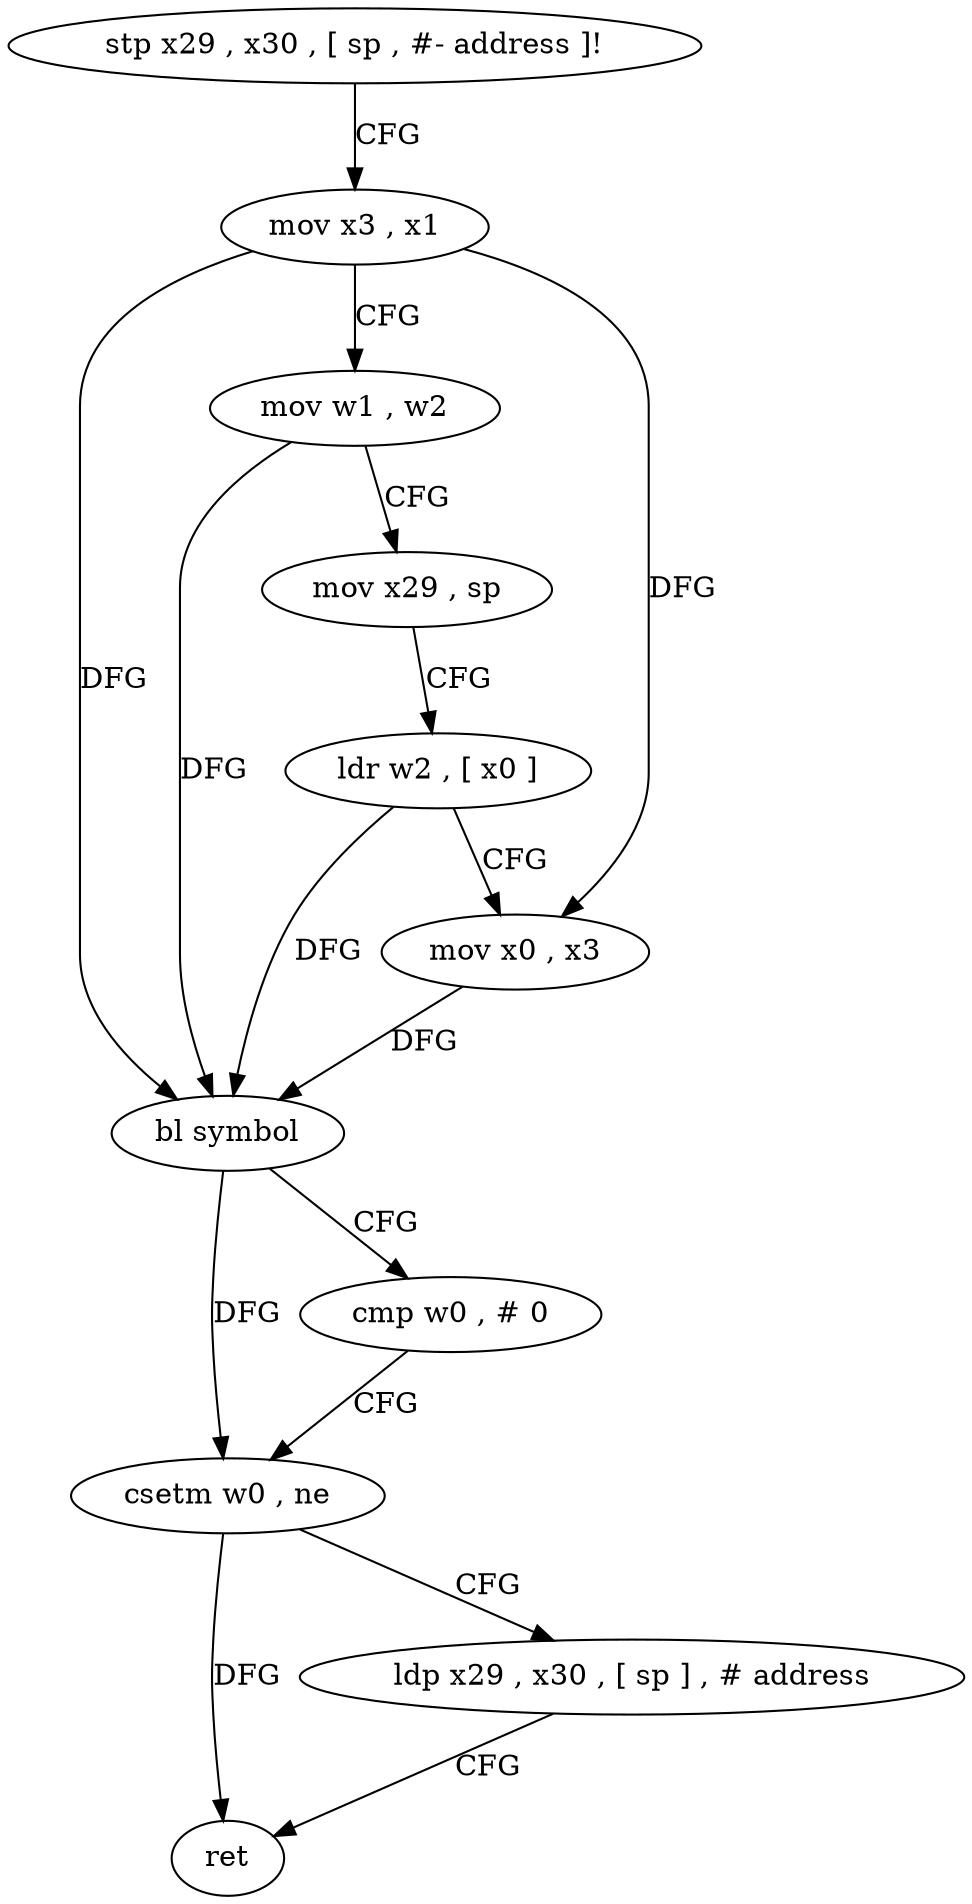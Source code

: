 digraph "func" {
"149792" [label = "stp x29 , x30 , [ sp , #- address ]!" ]
"149796" [label = "mov x3 , x1" ]
"149800" [label = "mov w1 , w2" ]
"149804" [label = "mov x29 , sp" ]
"149808" [label = "ldr w2 , [ x0 ]" ]
"149812" [label = "mov x0 , x3" ]
"149816" [label = "bl symbol" ]
"149820" [label = "cmp w0 , # 0" ]
"149824" [label = "csetm w0 , ne" ]
"149828" [label = "ldp x29 , x30 , [ sp ] , # address" ]
"149832" [label = "ret" ]
"149792" -> "149796" [ label = "CFG" ]
"149796" -> "149800" [ label = "CFG" ]
"149796" -> "149812" [ label = "DFG" ]
"149796" -> "149816" [ label = "DFG" ]
"149800" -> "149804" [ label = "CFG" ]
"149800" -> "149816" [ label = "DFG" ]
"149804" -> "149808" [ label = "CFG" ]
"149808" -> "149812" [ label = "CFG" ]
"149808" -> "149816" [ label = "DFG" ]
"149812" -> "149816" [ label = "DFG" ]
"149816" -> "149820" [ label = "CFG" ]
"149816" -> "149824" [ label = "DFG" ]
"149820" -> "149824" [ label = "CFG" ]
"149824" -> "149828" [ label = "CFG" ]
"149824" -> "149832" [ label = "DFG" ]
"149828" -> "149832" [ label = "CFG" ]
}
